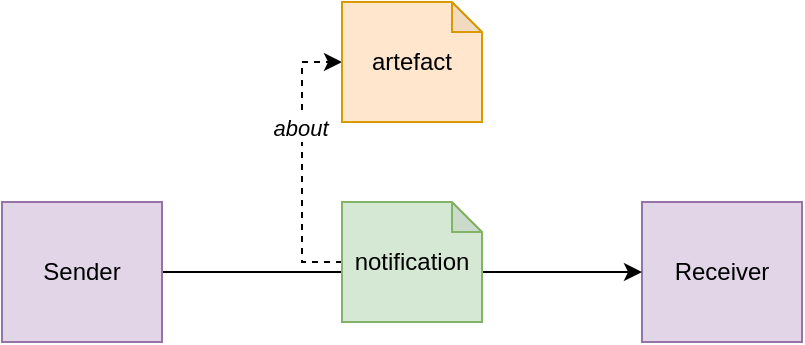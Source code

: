 <mxfile>
    <diagram name="one-way" id="908UhZnWfeWfuIsrQv4d">
        <mxGraphModel dx="581" dy="324" grid="1" gridSize="10" guides="1" tooltips="1" connect="1" arrows="1" fold="1" page="1" pageScale="1" pageWidth="827" pageHeight="1169" math="0" shadow="0">
            <root>
                <mxCell id="8bPjO0RLtzHRz3R5lM4H-0"/>
                <mxCell id="8bPjO0RLtzHRz3R5lM4H-1" parent="8bPjO0RLtzHRz3R5lM4H-0"/>
                <mxCell id="8bPjO0RLtzHRz3R5lM4H-3" value="Receiver" style="rounded=0;whiteSpace=wrap;html=1;fillColor=#e1d5e7;strokeColor=#9673a6;" vertex="1" parent="8bPjO0RLtzHRz3R5lM4H-1">
                    <mxGeometry x="400" y="130" width="80" height="70" as="geometry"/>
                </mxCell>
                <mxCell id="8bPjO0RLtzHRz3R5lM4H-4" style="edgeStyle=orthogonalEdgeStyle;rounded=0;orthogonalLoop=1;jettySize=auto;html=1;exitX=1;exitY=0.5;exitDx=0;exitDy=0;entryX=0;entryY=0.5;entryDx=0;entryDy=0;" edge="1" parent="8bPjO0RLtzHRz3R5lM4H-1" source="8bPjO0RLtzHRz3R5lM4H-5" target="8bPjO0RLtzHRz3R5lM4H-3">
                    <mxGeometry relative="1" as="geometry"/>
                </mxCell>
                <mxCell id="8bPjO0RLtzHRz3R5lM4H-5" value="Sender" style="rounded=0;whiteSpace=wrap;html=1;fillColor=#e1d5e7;strokeColor=#9673a6;" vertex="1" parent="8bPjO0RLtzHRz3R5lM4H-1">
                    <mxGeometry x="80" y="130" width="80" height="70" as="geometry"/>
                </mxCell>
                <mxCell id="5tR_oQuG6OPdZyy4yrli-1" style="edgeStyle=orthogonalEdgeStyle;rounded=0;orthogonalLoop=1;jettySize=auto;html=1;exitX=0;exitY=0.5;exitDx=0;exitDy=0;exitPerimeter=0;entryX=0;entryY=0.5;entryDx=0;entryDy=0;entryPerimeter=0;dashed=1;" edge="1" parent="8bPjO0RLtzHRz3R5lM4H-1" source="8bPjO0RLtzHRz3R5lM4H-8" target="5tR_oQuG6OPdZyy4yrli-0">
                    <mxGeometry relative="1" as="geometry"/>
                </mxCell>
                <mxCell id="5tR_oQuG6OPdZyy4yrli-2" value="about" style="edgeLabel;html=1;align=center;verticalAlign=middle;resizable=0;points=[];fontStyle=2" vertex="1" connectable="0" parent="5tR_oQuG6OPdZyy4yrli-1">
                    <mxGeometry x="0.264" y="1" relative="1" as="geometry">
                        <mxPoint y="1" as="offset"/>
                    </mxGeometry>
                </mxCell>
                <mxCell id="8bPjO0RLtzHRz3R5lM4H-8" value="notification" style="shape=note;whiteSpace=wrap;html=1;backgroundOutline=1;darkOpacity=0.05;size=15;labelPosition=center;verticalLabelPosition=middle;align=center;verticalAlign=middle;fillColor=#d5e8d4;strokeColor=#82b366;" vertex="1" parent="8bPjO0RLtzHRz3R5lM4H-1">
                    <mxGeometry x="250" y="130" width="70" height="60" as="geometry"/>
                </mxCell>
                <mxCell id="5tR_oQuG6OPdZyy4yrli-0" value="artefact" style="shape=note;whiteSpace=wrap;html=1;backgroundOutline=1;darkOpacity=0.05;size=15;labelPosition=center;verticalLabelPosition=middle;align=center;verticalAlign=middle;fillColor=#ffe6cc;strokeColor=#d79b00;" vertex="1" parent="8bPjO0RLtzHRz3R5lM4H-1">
                    <mxGeometry x="250" y="30" width="70" height="60" as="geometry"/>
                </mxCell>
            </root>
        </mxGraphModel>
    </diagram>
    <diagram name="request-response" id="wvXQjPP3Ur-OENx53_RM">
        <mxGraphModel dx="581" dy="324" grid="1" gridSize="10" guides="1" tooltips="1" connect="1" arrows="1" fold="1" page="1" pageScale="1" pageWidth="827" pageHeight="1169" math="0" shadow="0">
            <root>
                <mxCell id="5XWDEBpTBD6bNDyLlJRa-0"/>
                <mxCell id="5XWDEBpTBD6bNDyLlJRa-1" parent="5XWDEBpTBD6bNDyLlJRa-0"/>
                <mxCell id="5XWDEBpTBD6bNDyLlJRa-6" style="edgeStyle=orthogonalEdgeStyle;rounded=0;orthogonalLoop=1;jettySize=auto;html=1;exitX=0;exitY=0.75;exitDx=0;exitDy=0;entryX=1;entryY=0.75;entryDx=0;entryDy=0;" edge="1" parent="5XWDEBpTBD6bNDyLlJRa-1" source="5XWDEBpTBD6bNDyLlJRa-2" target="5XWDEBpTBD6bNDyLlJRa-4">
                    <mxGeometry relative="1" as="geometry"/>
                </mxCell>
                <mxCell id="5XWDEBpTBD6bNDyLlJRa-2" value="Receiver" style="rounded=0;whiteSpace=wrap;html=1;fillColor=#e1d5e7;strokeColor=#9673a6;" vertex="1" parent="5XWDEBpTBD6bNDyLlJRa-1">
                    <mxGeometry x="400" y="130" width="80" height="190" as="geometry"/>
                </mxCell>
                <mxCell id="5XWDEBpTBD6bNDyLlJRa-3" style="edgeStyle=orthogonalEdgeStyle;rounded=0;orthogonalLoop=1;jettySize=auto;html=1;exitX=1;exitY=0.25;exitDx=0;exitDy=0;entryX=0;entryY=0.25;entryDx=0;entryDy=0;" edge="1" parent="5XWDEBpTBD6bNDyLlJRa-1" source="5XWDEBpTBD6bNDyLlJRa-4" target="5XWDEBpTBD6bNDyLlJRa-2">
                    <mxGeometry relative="1" as="geometry"/>
                </mxCell>
                <mxCell id="5XWDEBpTBD6bNDyLlJRa-4" value="Sender" style="rounded=0;whiteSpace=wrap;html=1;fillColor=#e1d5e7;strokeColor=#9673a6;" vertex="1" parent="5XWDEBpTBD6bNDyLlJRa-1">
                    <mxGeometry x="80" y="130" width="80" height="190" as="geometry"/>
                </mxCell>
                <mxCell id="5XWDEBpTBD6bNDyLlJRa-9" style="edgeStyle=orthogonalEdgeStyle;rounded=0;orthogonalLoop=1;jettySize=auto;html=1;exitX=0.5;exitY=0;exitDx=0;exitDy=0;exitPerimeter=0;entryX=0.5;entryY=1;entryDx=0;entryDy=0;entryPerimeter=0;dashed=1;" edge="1" parent="5XWDEBpTBD6bNDyLlJRa-1" source="5XWDEBpTBD6bNDyLlJRa-7" target="5XWDEBpTBD6bNDyLlJRa-5">
                    <mxGeometry relative="1" as="geometry"/>
                </mxCell>
                <mxCell id="5XWDEBpTBD6bNDyLlJRa-10" value="about" style="edgeLabel;html=1;align=center;verticalAlign=middle;resizable=0;points=[];fontStyle=2" vertex="1" connectable="0" parent="5XWDEBpTBD6bNDyLlJRa-9">
                    <mxGeometry x="0.053" y="-2" relative="1" as="geometry">
                        <mxPoint as="offset"/>
                    </mxGeometry>
                </mxCell>
                <mxCell id="5XWDEBpTBD6bNDyLlJRa-5" value="request&lt;br&gt;notification" style="shape=note;whiteSpace=wrap;html=1;backgroundOutline=1;darkOpacity=0.05;size=15;labelPosition=center;verticalLabelPosition=middle;align=center;verticalAlign=middle;fillColor=#d5e8d4;strokeColor=#82b366;" vertex="1" parent="5XWDEBpTBD6bNDyLlJRa-1">
                    <mxGeometry x="250" y="130" width="70" height="60" as="geometry"/>
                </mxCell>
                <mxCell id="GrccVD3TDaVM8hRji_zC-0" style="edgeStyle=orthogonalEdgeStyle;rounded=0;orthogonalLoop=1;jettySize=auto;html=1;exitX=0;exitY=0;exitDx=70;exitDy=15;exitPerimeter=0;entryX=0;entryY=0;entryDx=50;entryDy=37.5;entryPerimeter=0;dashed=1;" edge="1" parent="5XWDEBpTBD6bNDyLlJRa-1" source="5XWDEBpTBD6bNDyLlJRa-7" target="C3yxXDd2gP-ovES_yXSw-2">
                    <mxGeometry relative="1" as="geometry"/>
                </mxCell>
                <mxCell id="GrccVD3TDaVM8hRji_zC-2" value="context" style="edgeLabel;html=1;align=center;verticalAlign=middle;resizable=0;points=[];fontStyle=2" vertex="1" connectable="0" parent="GrccVD3TDaVM8hRji_zC-0">
                    <mxGeometry x="-0.528" y="-1" relative="1" as="geometry">
                        <mxPoint as="offset"/>
                    </mxGeometry>
                </mxCell>
                <mxCell id="5XWDEBpTBD6bNDyLlJRa-7" value="response&lt;br&gt;notification" style="shape=note;whiteSpace=wrap;html=1;backgroundOutline=1;darkOpacity=0.05;size=15;labelPosition=center;verticalLabelPosition=middle;align=center;verticalAlign=middle;fillColor=#dae8fc;strokeColor=#6c8ebf;" vertex="1" parent="5XWDEBpTBD6bNDyLlJRa-1">
                    <mxGeometry x="250" y="240" width="70" height="60" as="geometry"/>
                </mxCell>
                <mxCell id="C3yxXDd2gP-ovES_yXSw-0" style="edgeStyle=orthogonalEdgeStyle;rounded=0;orthogonalLoop=1;jettySize=auto;html=1;entryX=0;entryY=0.5;entryDx=0;entryDy=0;entryPerimeter=0;dashed=1;" edge="1" parent="5XWDEBpTBD6bNDyLlJRa-1" target="C3yxXDd2gP-ovES_yXSw-2" source="5XWDEBpTBD6bNDyLlJRa-5">
                    <mxGeometry relative="1" as="geometry">
                        <mxPoint x="260" y="160" as="sourcePoint"/>
                        <Array as="points">
                            <mxPoint x="240" y="160"/>
                            <mxPoint x="240" y="60"/>
                        </Array>
                    </mxGeometry>
                </mxCell>
                <mxCell id="C3yxXDd2gP-ovES_yXSw-1" value="about" style="edgeLabel;html=1;align=center;verticalAlign=middle;resizable=0;points=[];fontStyle=2" vertex="1" connectable="0" parent="C3yxXDd2gP-ovES_yXSw-0">
                    <mxGeometry x="0.264" y="1" relative="1" as="geometry">
                        <mxPoint y="1" as="offset"/>
                    </mxGeometry>
                </mxCell>
                <mxCell id="C3yxXDd2gP-ovES_yXSw-2" value="artefact" style="shape=note;whiteSpace=wrap;html=1;backgroundOutline=1;darkOpacity=0.05;size=15;labelPosition=center;verticalLabelPosition=middle;align=center;verticalAlign=middle;fillColor=#ffe6cc;strokeColor=#d79b00;" vertex="1" parent="5XWDEBpTBD6bNDyLlJRa-1">
                    <mxGeometry x="260" y="30" width="50" height="60" as="geometry"/>
                </mxCell>
            </root>
        </mxGraphModel>
    </diagram>
</mxfile>